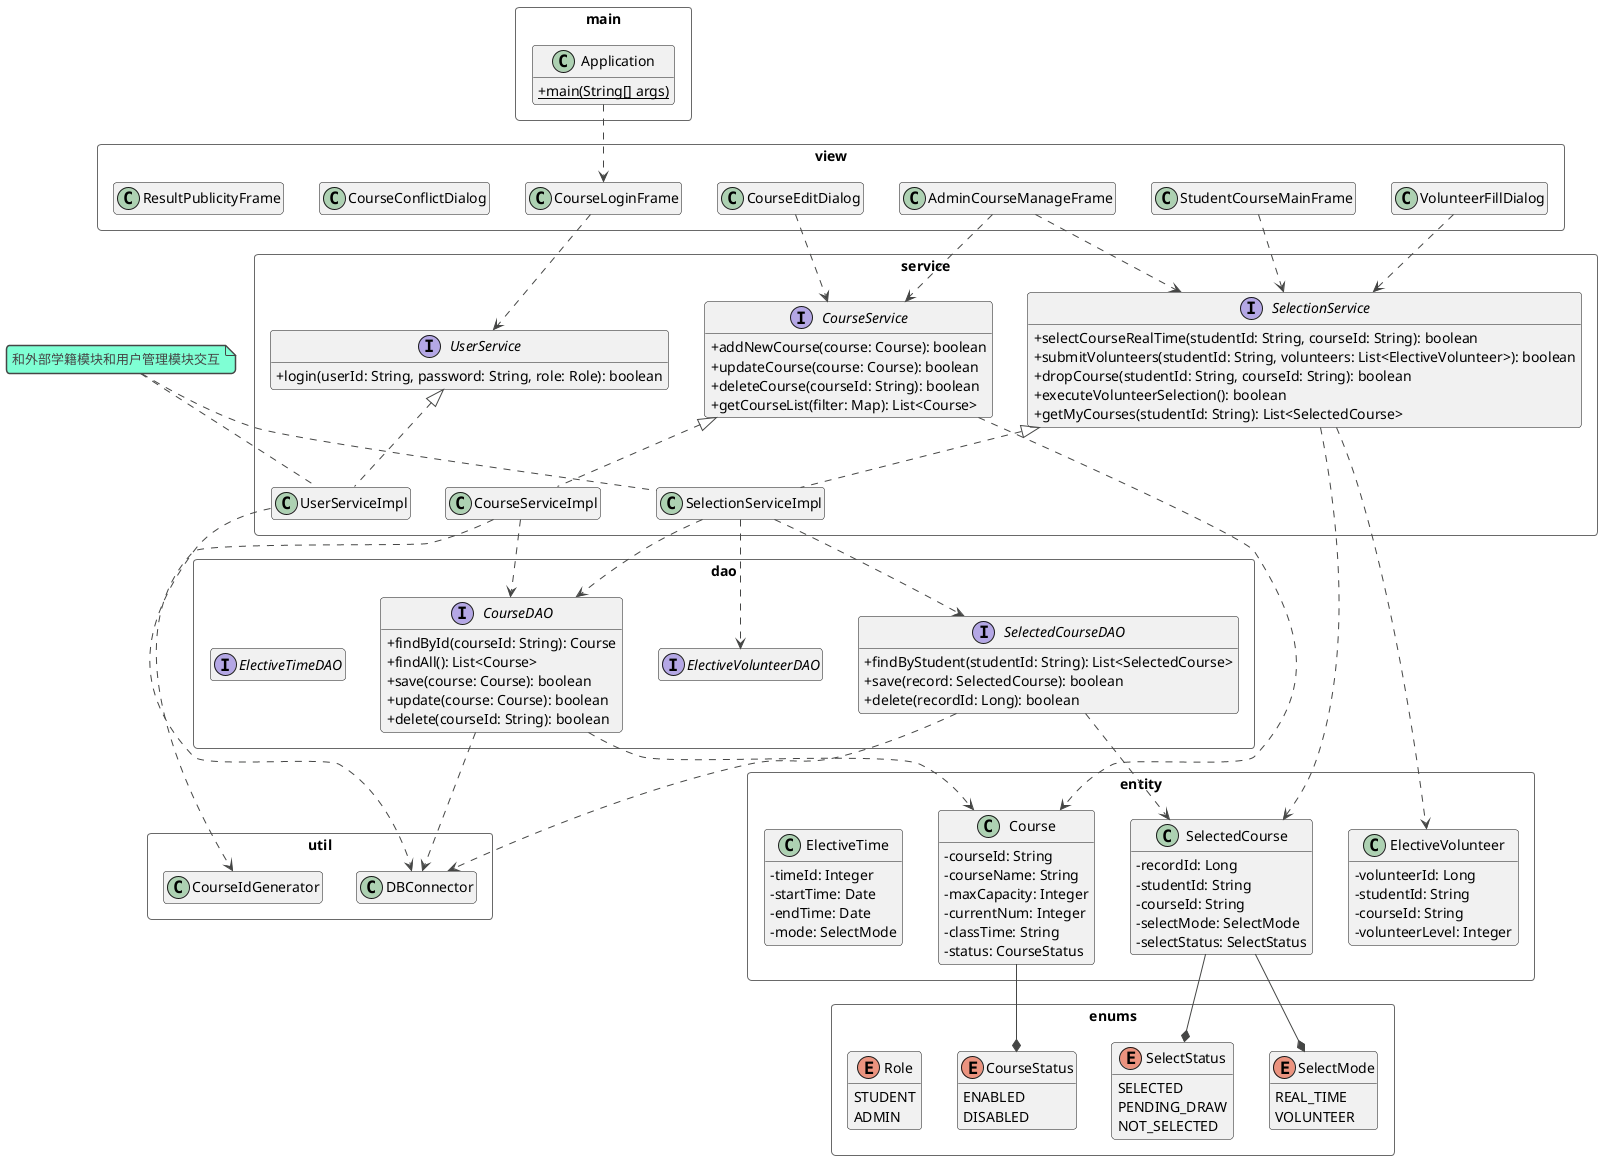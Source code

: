 @startuml
' Set theme and layout
!theme vibrant
skinparam packageStyle rectangle
skinparam classAttributeIconSize 0
hide empty members

' =========================================
' Main Package
' =========================================
package "main" {
  class Application {
    + {static} main(String[] args)
  }
}

' =========================================
' Entity Package (Model)
' =========================================
package "entity" {
  class Course {
    - courseId: String
    - courseName: String
    - maxCapacity: Integer
    - currentNum: Integer
    - classTime: String
    - status: CourseStatus
  }

  class SelectedCourse {
    - recordId: Long
    - studentId: String
    - courseId: String
    - selectMode: SelectMode
    - selectStatus: SelectStatus
  }

  class ElectiveVolunteer {
    - volunteerId: Long
    - studentId: String
    - courseId: String
    - volunteerLevel: Integer
  }

  class ElectiveTime {
    - timeId: Integer
    - startTime: Date
    - endTime: Date
    - mode: SelectMode
  }
}

' =========================================
' Enums Package
' =========================================
package "enums" {
  enum CourseStatus {
    ENABLED
    DISABLED
  }
  enum SelectMode {
    REAL_TIME
    VOLUNTEER
  }
  enum SelectStatus {
    SELECTED
    PENDING_DRAW
    NOT_SELECTED
  }
  enum Role {
    STUDENT
    ADMIN
  }
}

' =========================================
' DAO Package (Data Access Layer)
' =========================================
package "dao" {
  interface CourseDAO {
    + findById(courseId: String): Course
    + findAll(): List<Course>
    + save(course: Course): boolean
    + update(course: Course): boolean
    + delete(courseId: String): boolean
  }
  interface SelectedCourseDAO {
    + findByStudent(studentId: String): List<SelectedCourse>
    + save(record: SelectedCourse): boolean
    + delete(recordId: Long): boolean
  }
  ' Other DAOs omitted for brevity but follow the same pattern
  interface ElectiveVolunteerDAO
  interface ElectiveTimeDAO
}

' =========================================
' Service Package (Business Logic Layer)
' =========================================
package "service" {
  interface UserService {
    + login(userId: String, password: String, role: Role): boolean
  }
  interface CourseService {
    + addNewCourse(course: Course): boolean
    + updateCourse(course: Course): boolean
    + deleteCourse(courseId: String): boolean
    + getCourseList(filter: Map): List<Course>
  }
  interface SelectionService {
    + selectCourseRealTime(studentId: String, courseId: String): boolean
    + submitVolunteers(studentId: String, volunteers: List<ElectiveVolunteer>): boolean
    + dropCourse(studentId: String, courseId: String): boolean
    + executeVolunteerSelection(): boolean
    + getMyCourses(studentId: String): List<SelectedCourse>
  }

  class UserServiceImpl implements UserService
  class CourseServiceImpl implements CourseService
  class SelectionServiceImpl implements SelectionService
}

' =========================================
' View Package (UI Layer)
' =========================================
package "view" {
  class CourseLoginFrame
  class StudentCourseMainFrame
  class AdminCourseManageFrame
  class CourseEditDialog
  class VolunteerFillDialog
  class CourseConflictDialog
  class ResultPublicityFrame
}

' =========================================
' Util Package
' =========================================
package "util" {
  class DBConnector
  class CourseIdGenerator
}


' =========================================
' Relationships
' =========================================

' View -> Service (UI layer depends on business logic)
CourseLoginFrame ..> UserService
StudentCourseMainFrame ..> SelectionService
AdminCourseManageFrame ..> CourseService
AdminCourseManageFrame ..> SelectionService
CourseEditDialog ..> CourseService
VolunteerFillDialog ..> SelectionService

' Service -> DAO (Business logic depends on data access)
UserServiceImpl ..> DBConnector
CourseServiceImpl ..> CourseDAO
CourseServiceImpl ..> CourseIdGenerator
SelectionServiceImpl ..> CourseDAO
SelectionServiceImpl ..> SelectedCourseDAO
SelectionServiceImpl ..> ElectiveVolunteerDAO

' Service -> Entity (Services operate on entity objects)
CourseService ..> Course
SelectionService ..> SelectedCourse
SelectionService ..> ElectiveVolunteer

' DAO -> Entity (DAOs return and accept entity objects)
CourseDAO ..> Course
SelectedCourseDAO ..> SelectedCourse

' DAO -> Util (DAOs use DBConnector)
CourseDAO ..> DBConnector
SelectedCourseDAO ..> DBConnector

' Entity -> Enum (Entities use enums for status fields)
Course --* CourseStatus
SelectedCourse --* SelectMode
SelectedCourse --* SelectStatus

' Main application starts the first view
Application ..> CourseLoginFrame

note "和外部学籍模块和用户管理模块交互" as N1
N1 .. SelectionServiceImpl
N1 .. UserServiceImpl

@enduml